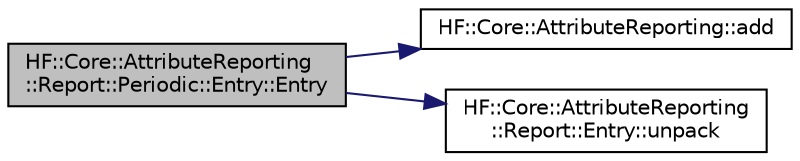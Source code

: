 digraph "HF::Core::AttributeReporting::Report::Periodic::Entry::Entry"
{
  edge [fontname="Helvetica",fontsize="10",labelfontname="Helvetica",labelfontsize="10"];
  node [fontname="Helvetica",fontsize="10",shape=record];
  rankdir="LR";
  Node0 [label="HF::Core::AttributeReporting\l::Report::Periodic::Entry::Entry",height=0.2,width=0.4,color="black", fillcolor="grey75", style="filled", fontcolor="black"];
  Node0 -> Node1 [color="midnightblue",fontsize="10",style="solid",fontname="Helvetica"];
  Node1 [label="HF::Core::AttributeReporting::add",height=0.2,width=0.4,color="black", fillcolor="white", style="filled",URL="$group__attr__reporting__common.html#ga16e2adb57b2437af38b51963ab2631bc",tooltip="Add the periodic entries from start to end into the rule with the given report reference. "];
  Node0 -> Node2 [color="midnightblue",fontsize="10",style="solid",fontname="Helvetica"];
  Node2 [label="HF::Core::AttributeReporting\l::Report::Entry::unpack",height=0.2,width=0.4,color="black", fillcolor="white", style="filled",URL="$structHF_1_1Core_1_1AttributeReporting_1_1Report_1_1Entry.html#aac62cc95d8a011796b5f86dcfe00b95c",tooltip="Read a message from a ByteArray. "];
}
